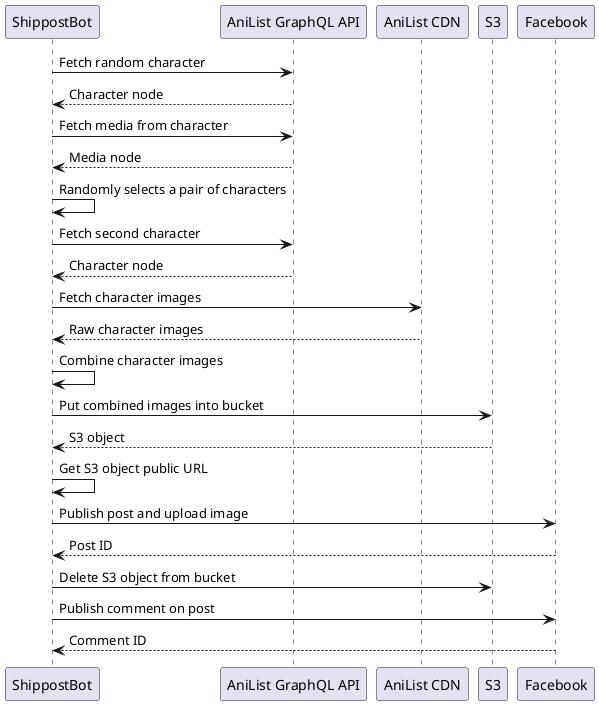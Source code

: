 @startuml ShippostBot
ShippostBot -> "AniList GraphQL API": Fetch random character
ShippostBot <-- "AniList GraphQL API": Character node
ShippostBot -> "AniList GraphQL API": Fetch media from character
ShippostBot <-- "AniList GraphQL API": Media node
ShippostBot -> ShippostBot: Randomly selects a pair of characters
ShippostBot -> "AniList GraphQL API": Fetch second character
ShippostBot <-- "AniList GraphQL API": Character node
ShippostBot -> "AniList CDN": Fetch character images
ShippostBot <-- "AniList CDN": Raw character images
ShippostBot -> ShippostBot: Combine character images
ShippostBot -> S3: Put combined images into bucket
ShippostBot <-- S3: S3 object
ShippostBot -> ShippostBot: Get S3 object public URL
ShippostBot -> Facebook: Publish post and upload image
ShippostBot <-- Facebook: Post ID
ShippostBot -> S3: Delete S3 object from bucket
ShippostBot -> Facebook: Publish comment on post
ShippostBot <-- Facebook: Comment ID
@enduml